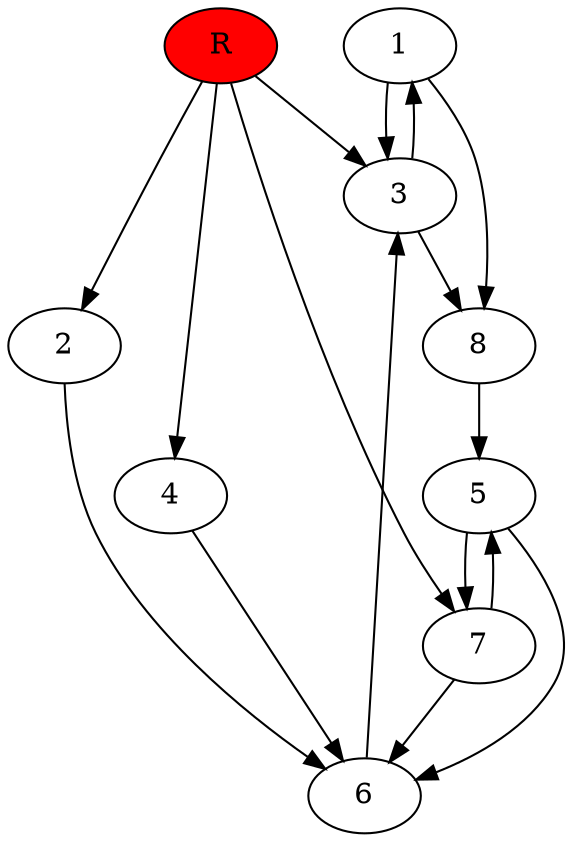 digraph prb7117 {
	1
	2
	3
	4
	5
	6
	7
	8
	R [fillcolor="#ff0000" style=filled]
	1 -> 3
	1 -> 8
	2 -> 6
	3 -> 1
	3 -> 8
	4 -> 6
	5 -> 6
	5 -> 7
	6 -> 3
	7 -> 5
	7 -> 6
	8 -> 5
	R -> 2
	R -> 3
	R -> 4
	R -> 7
}
